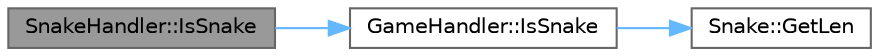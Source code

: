 digraph "SnakeHandler::IsSnake"
{
 // LATEX_PDF_SIZE
  bgcolor="transparent";
  edge [fontname=Helvetica,fontsize=10,labelfontname=Helvetica,labelfontsize=10];
  node [fontname=Helvetica,fontsize=10,shape=box,height=0.2,width=0.4];
  rankdir="LR";
  Node1 [id="Node000001",label="SnakeHandler::IsSnake",height=0.2,width=0.4,color="gray40", fillcolor="grey60", style="filled", fontcolor="black",tooltip="Проверка на столкновение змеи с самой собой."];
  Node1 -> Node2 [id="edge3_Node000001_Node000002",color="steelblue1",style="solid",tooltip=" "];
  Node2 [id="Node000002",label="GameHandler::IsSnake",height=0.2,width=0.4,color="grey40", fillcolor="white", style="filled",URL="$class_game_handler.html#a1ae4d0fce47a5d5b8c039afc503dcca3",tooltip="Проверка на столкновение змеи с самой собой."];
  Node2 -> Node3 [id="edge4_Node000002_Node000003",color="steelblue1",style="solid",tooltip=" "];
  Node3 [id="Node000003",label="Snake::GetLen",height=0.2,width=0.4,color="grey40", fillcolor="white", style="filled",URL="$class_snake.html#aed78f659b60028e78def21e795d83900",tooltip="Получает длину змеи."];
}
